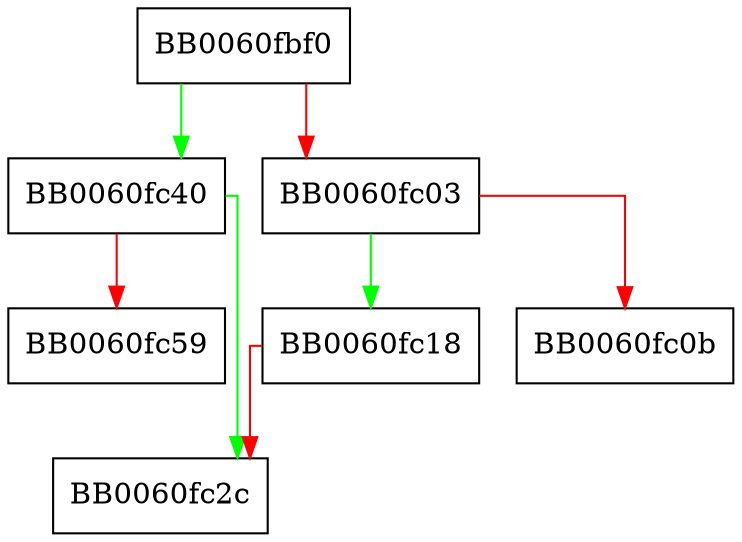digraph OCSP_resp_get1_id {
  node [shape="box"];
  graph [splines=ortho];
  BB0060fbf0 -> BB0060fc40 [color="green"];
  BB0060fbf0 -> BB0060fc03 [color="red"];
  BB0060fc03 -> BB0060fc18 [color="green"];
  BB0060fc03 -> BB0060fc0b [color="red"];
  BB0060fc18 -> BB0060fc2c [color="red"];
  BB0060fc40 -> BB0060fc2c [color="green"];
  BB0060fc40 -> BB0060fc59 [color="red"];
}